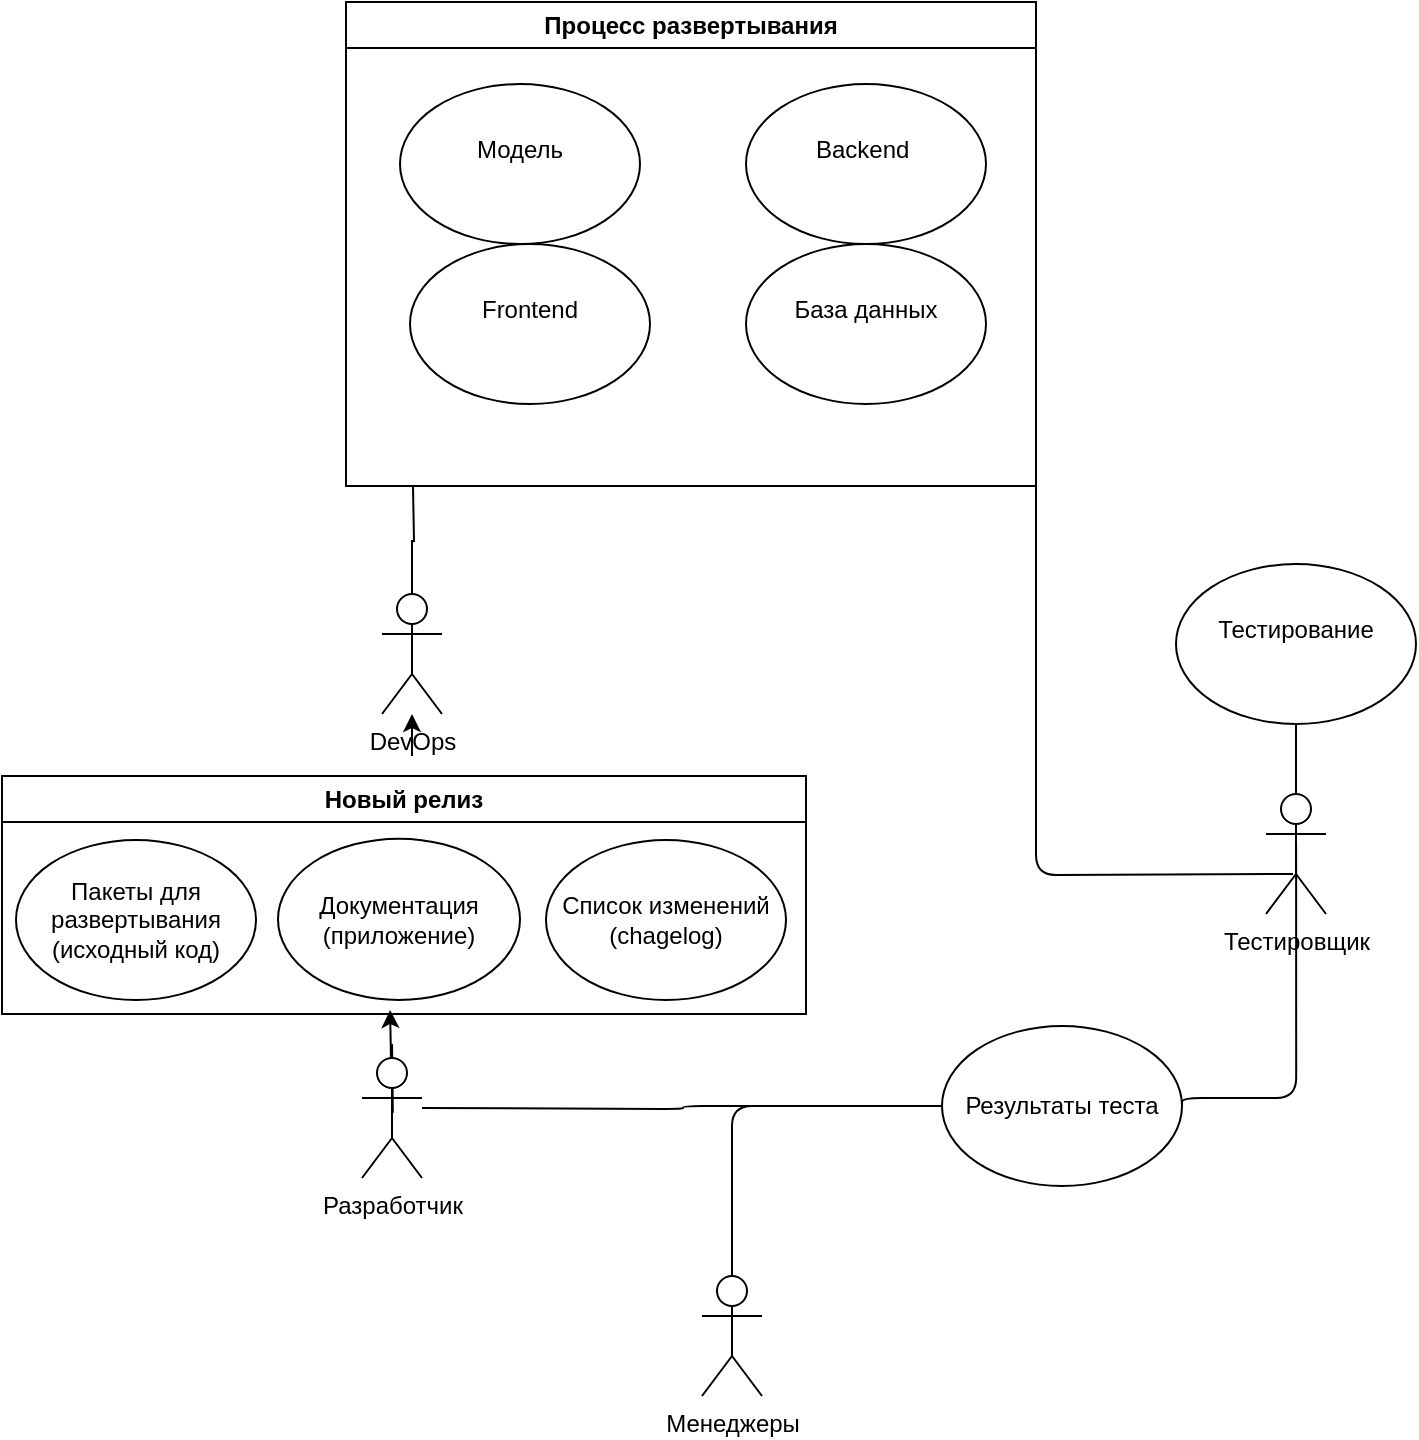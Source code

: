 <mxfile>
    <diagram name="Page-1" id="uBxqd6GrxpzfCvBgXkhz">
        <mxGraphModel dx="1216" dy="787" grid="0" gridSize="10" guides="1" tooltips="1" connect="1" arrows="1" fold="1" page="1" pageScale="1" pageWidth="850" pageHeight="1100" math="0" shadow="0">
            <root>
                <mxCell id="0"/>
                <mxCell id="1" parent="0"/>
                <mxCell id="15" style="edgeStyle=none;html=1;exitX=0.5;exitY=0;exitDx=0;exitDy=0;" parent="1" target="Lq6lp6dJxef_DIdV1jhX-12" edge="1">
                    <mxGeometry relative="1" as="geometry">
                        <mxPoint x="279.0" y="480" as="sourcePoint"/>
                    </mxGeometry>
                </mxCell>
                <mxCell id="25" style="edgeStyle=orthogonalEdgeStyle;html=1;entryX=1;entryY=1;entryDx=0;entryDy=0;endArrow=none;endFill=0;" parent="1" target="33" edge="1">
                    <mxGeometry relative="1" as="geometry">
                        <mxPoint x="719.5" y="539" as="sourcePoint"/>
                        <mxPoint x="719.5" y="345" as="targetPoint"/>
                    </mxGeometry>
                </mxCell>
                <mxCell id="28" style="edgeStyle=orthogonalEdgeStyle;html=1;entryX=1;entryY=0.5;entryDx=0;entryDy=0;endArrow=none;endFill=0;" parent="1" target="27" edge="1">
                    <mxGeometry relative="1" as="geometry">
                        <mxPoint x="721.059" y="524" as="sourcePoint"/>
                        <Array as="points">
                            <mxPoint x="721" y="651"/>
                        </Array>
                    </mxGeometry>
                </mxCell>
                <mxCell id="35" style="edgeStyle=orthogonalEdgeStyle;html=1;endArrow=none;endFill=0;" parent="1" source="Lq6lp6dJxef_DIdV1jhX-1" target="Lq6lp6dJxef_DIdV1jhX-10" edge="1">
                    <mxGeometry relative="1" as="geometry"/>
                </mxCell>
                <mxCell id="Lq6lp6dJxef_DIdV1jhX-1" value="Тестировщик&lt;div&gt;&lt;br&gt;&lt;/div&gt;" style="shape=umlActor;verticalLabelPosition=bottom;verticalAlign=top;html=1;outlineConnect=0;" parent="1" vertex="1">
                    <mxGeometry x="706" y="499" width="30" height="60" as="geometry"/>
                </mxCell>
                <mxCell id="Lq6lp6dJxef_DIdV1jhX-10" value="Тестирование&lt;div&gt;&lt;br&gt;&lt;/div&gt;" style="ellipse;whiteSpace=wrap;html=1;" parent="1" vertex="1">
                    <mxGeometry x="661" y="384" width="120" height="80" as="geometry"/>
                </mxCell>
                <mxCell id="14" style="edgeStyle=none;html=1;entryX=0.474;entryY=1;entryDx=0;entryDy=0;entryPerimeter=0;" parent="1" source="Lq6lp6dJxef_DIdV1jhX-11" edge="1">
                    <mxGeometry relative="1" as="geometry">
                        <mxPoint x="268.054" y="607" as="targetPoint"/>
                    </mxGeometry>
                </mxCell>
                <mxCell id="32" style="edgeStyle=orthogonalEdgeStyle;html=1;exitX=0.5;exitY=0;exitDx=0;exitDy=0;exitPerimeter=0;endArrow=none;endFill=0;" parent="1" source="Lq6lp6dJxef_DIdV1jhX-11" edge="1">
                    <mxGeometry relative="1" as="geometry">
                        <mxPoint x="269.412" y="658.412" as="targetPoint"/>
                    </mxGeometry>
                </mxCell>
                <mxCell id="Lq6lp6dJxef_DIdV1jhX-11" value="Разработчик&lt;div&gt;&lt;br&gt;&lt;/div&gt;" style="shape=umlActor;verticalLabelPosition=bottom;verticalAlign=top;html=1;outlineConnect=0;" parent="1" vertex="1">
                    <mxGeometry x="254" y="631" width="30" height="60" as="geometry"/>
                </mxCell>
                <mxCell id="Lq6lp6dJxef_DIdV1jhX-12" value="DevOps&lt;div&gt;&lt;br&gt;&lt;/div&gt;" style="shape=umlActor;verticalLabelPosition=bottom;verticalAlign=top;html=1;outlineConnect=0;" parent="1" vertex="1">
                    <mxGeometry x="264" y="399" width="30" height="60" as="geometry"/>
                </mxCell>
                <mxCell id="Lq6lp6dJxef_DIdV1jhX-34" value="" style="endArrow=none;html=1;rounded=0;entryX=0;entryY=1;entryDx=0;entryDy=0;exitX=0.5;exitY=0;exitDx=0;exitDy=0;exitPerimeter=0;edgeStyle=orthogonalEdgeStyle;" parent="1" source="Lq6lp6dJxef_DIdV1jhX-12" edge="1">
                    <mxGeometry width="50" height="50" relative="1" as="geometry">
                        <mxPoint x="441" y="515" as="sourcePoint"/>
                        <mxPoint x="279.5" y="345" as="targetPoint"/>
                    </mxGeometry>
                </mxCell>
                <mxCell id="30" style="edgeStyle=orthogonalEdgeStyle;html=1;entryX=1;entryY=0.333;entryDx=0;entryDy=0;entryPerimeter=0;endArrow=none;endFill=0;" parent="1" source="27" edge="1">
                    <mxGeometry relative="1" as="geometry">
                        <mxPoint x="284.0" y="656" as="targetPoint"/>
                    </mxGeometry>
                </mxCell>
                <mxCell id="31" style="edgeStyle=orthogonalEdgeStyle;html=1;entryX=0.5;entryY=0.5;entryDx=0;entryDy=0;entryPerimeter=0;endArrow=none;endFill=0;" parent="1" source="27" target="29" edge="1">
                    <mxGeometry relative="1" as="geometry"/>
                </mxCell>
                <mxCell id="27" value="Результаты теста&lt;br&gt;" style="ellipse;whiteSpace=wrap;html=1;" parent="1" vertex="1">
                    <mxGeometry x="544" y="615" width="120" height="80" as="geometry"/>
                </mxCell>
                <mxCell id="29" value="Менеджеры" style="shape=umlActor;verticalLabelPosition=bottom;verticalAlign=top;html=1;outlineConnect=0;" parent="1" vertex="1">
                    <mxGeometry x="424" y="740" width="30" height="60" as="geometry"/>
                </mxCell>
                <mxCell id="33" value="Процесс развертывания&lt;br&gt;" style="swimlane;whiteSpace=wrap;html=1;" parent="1" vertex="1">
                    <mxGeometry x="246" y="103" width="345" height="242" as="geometry"/>
                </mxCell>
                <mxCell id="Lq6lp6dJxef_DIdV1jhX-22" value="&lt;div&gt;Backend&amp;nbsp;&lt;/div&gt;&lt;div&gt;&lt;br&gt;&lt;/div&gt;" style="ellipse;whiteSpace=wrap;html=1;" parent="33" vertex="1">
                    <mxGeometry x="200" y="41" width="120" height="80" as="geometry"/>
                </mxCell>
                <mxCell id="Lq6lp6dJxef_DIdV1jhX-30" value="Модель&lt;div&gt;&lt;br&gt;&lt;/div&gt;" style="ellipse;whiteSpace=wrap;html=1;" parent="33" vertex="1">
                    <mxGeometry x="27" y="41" width="120" height="80" as="geometry"/>
                </mxCell>
                <mxCell id="Lq6lp6dJxef_DIdV1jhX-26" value="Frontend&lt;div&gt;&lt;span style=&quot;color: rgba(0, 0, 0, 0); font-family: monospace; font-size: 0px; text-align: start; text-wrap-mode: nowrap;&quot;&gt;%3CmxGraphModel%3E%3Croot%3E%3CmxCell%20id%3D%220%22%2F%3E%3CmxCell%20id%3D%221%22%20parent%3D%220%22%2F%3E%3CmxCell%20id%3D%222%22%20style%3D%22edgeStyle%3DorthogonalEdgeStyle%3Brounded%3D0%3BorthogonalLoop%3D1%3BjettySize%3Dauto%3Bhtml%3D1%3BexitX%3D0.75%3BexitY%3D0.1%3BexitDx%3D0%3BexitDy%3D0%3BexitPerimeter%3D0%3B%22%20edge%3D%221%22%20parent%3D%221%22%3E%3CmxGeometry%20relative%3D%221%22%20as%3D%22geometry%22%3E%3CmxPoint%20x%3D%22410%22%20y%3D%22360%22%20as%3D%22targetPoint%22%2F%3E%3CmxPoint%20x%3D%22153%22%20y%3D%22136%22%20as%3D%22sourcePoint%22%2F%3E%3C%2FmxGeometry%3E%3C%2FmxCell%3E%3C%2Froot%3E%3C%2FmxGraphModel%3E&lt;/span&gt;&lt;/div&gt;" style="ellipse;whiteSpace=wrap;html=1;" parent="33" vertex="1">
                    <mxGeometry x="32" y="121" width="120" height="80" as="geometry"/>
                </mxCell>
                <mxCell id="Lq6lp6dJxef_DIdV1jhX-28" value="База данных&lt;div&gt;&lt;br&gt;&lt;/div&gt;" style="ellipse;whiteSpace=wrap;html=1;" parent="33" vertex="1">
                    <mxGeometry x="200" y="121" width="120" height="80" as="geometry"/>
                </mxCell>
                <mxCell id="34" value="Новый релиз&lt;br&gt;" style="swimlane;whiteSpace=wrap;html=1;" parent="1" vertex="1">
                    <mxGeometry x="74" y="490" width="402" height="119" as="geometry"/>
                </mxCell>
                <mxCell id="Lq6lp6dJxef_DIdV1jhX-20" value="Пакеты для развертывания (исходный код)" style="ellipse;whiteSpace=wrap;html=1;" parent="34" vertex="1">
                    <mxGeometry x="7" y="32" width="120" height="80" as="geometry"/>
                </mxCell>
                <mxCell id="5" value="Документация (приложение)" style="ellipse;whiteSpace=wrap;html=1;" parent="34" vertex="1">
                    <mxGeometry x="138" y="31.33" width="121" height="80.67" as="geometry"/>
                </mxCell>
                <mxCell id="8" value="Список изменений (chagelog)" style="ellipse;whiteSpace=wrap;html=1;" parent="34" vertex="1">
                    <mxGeometry x="272" y="32" width="120" height="80" as="geometry"/>
                </mxCell>
            </root>
        </mxGraphModel>
    </diagram>
</mxfile>